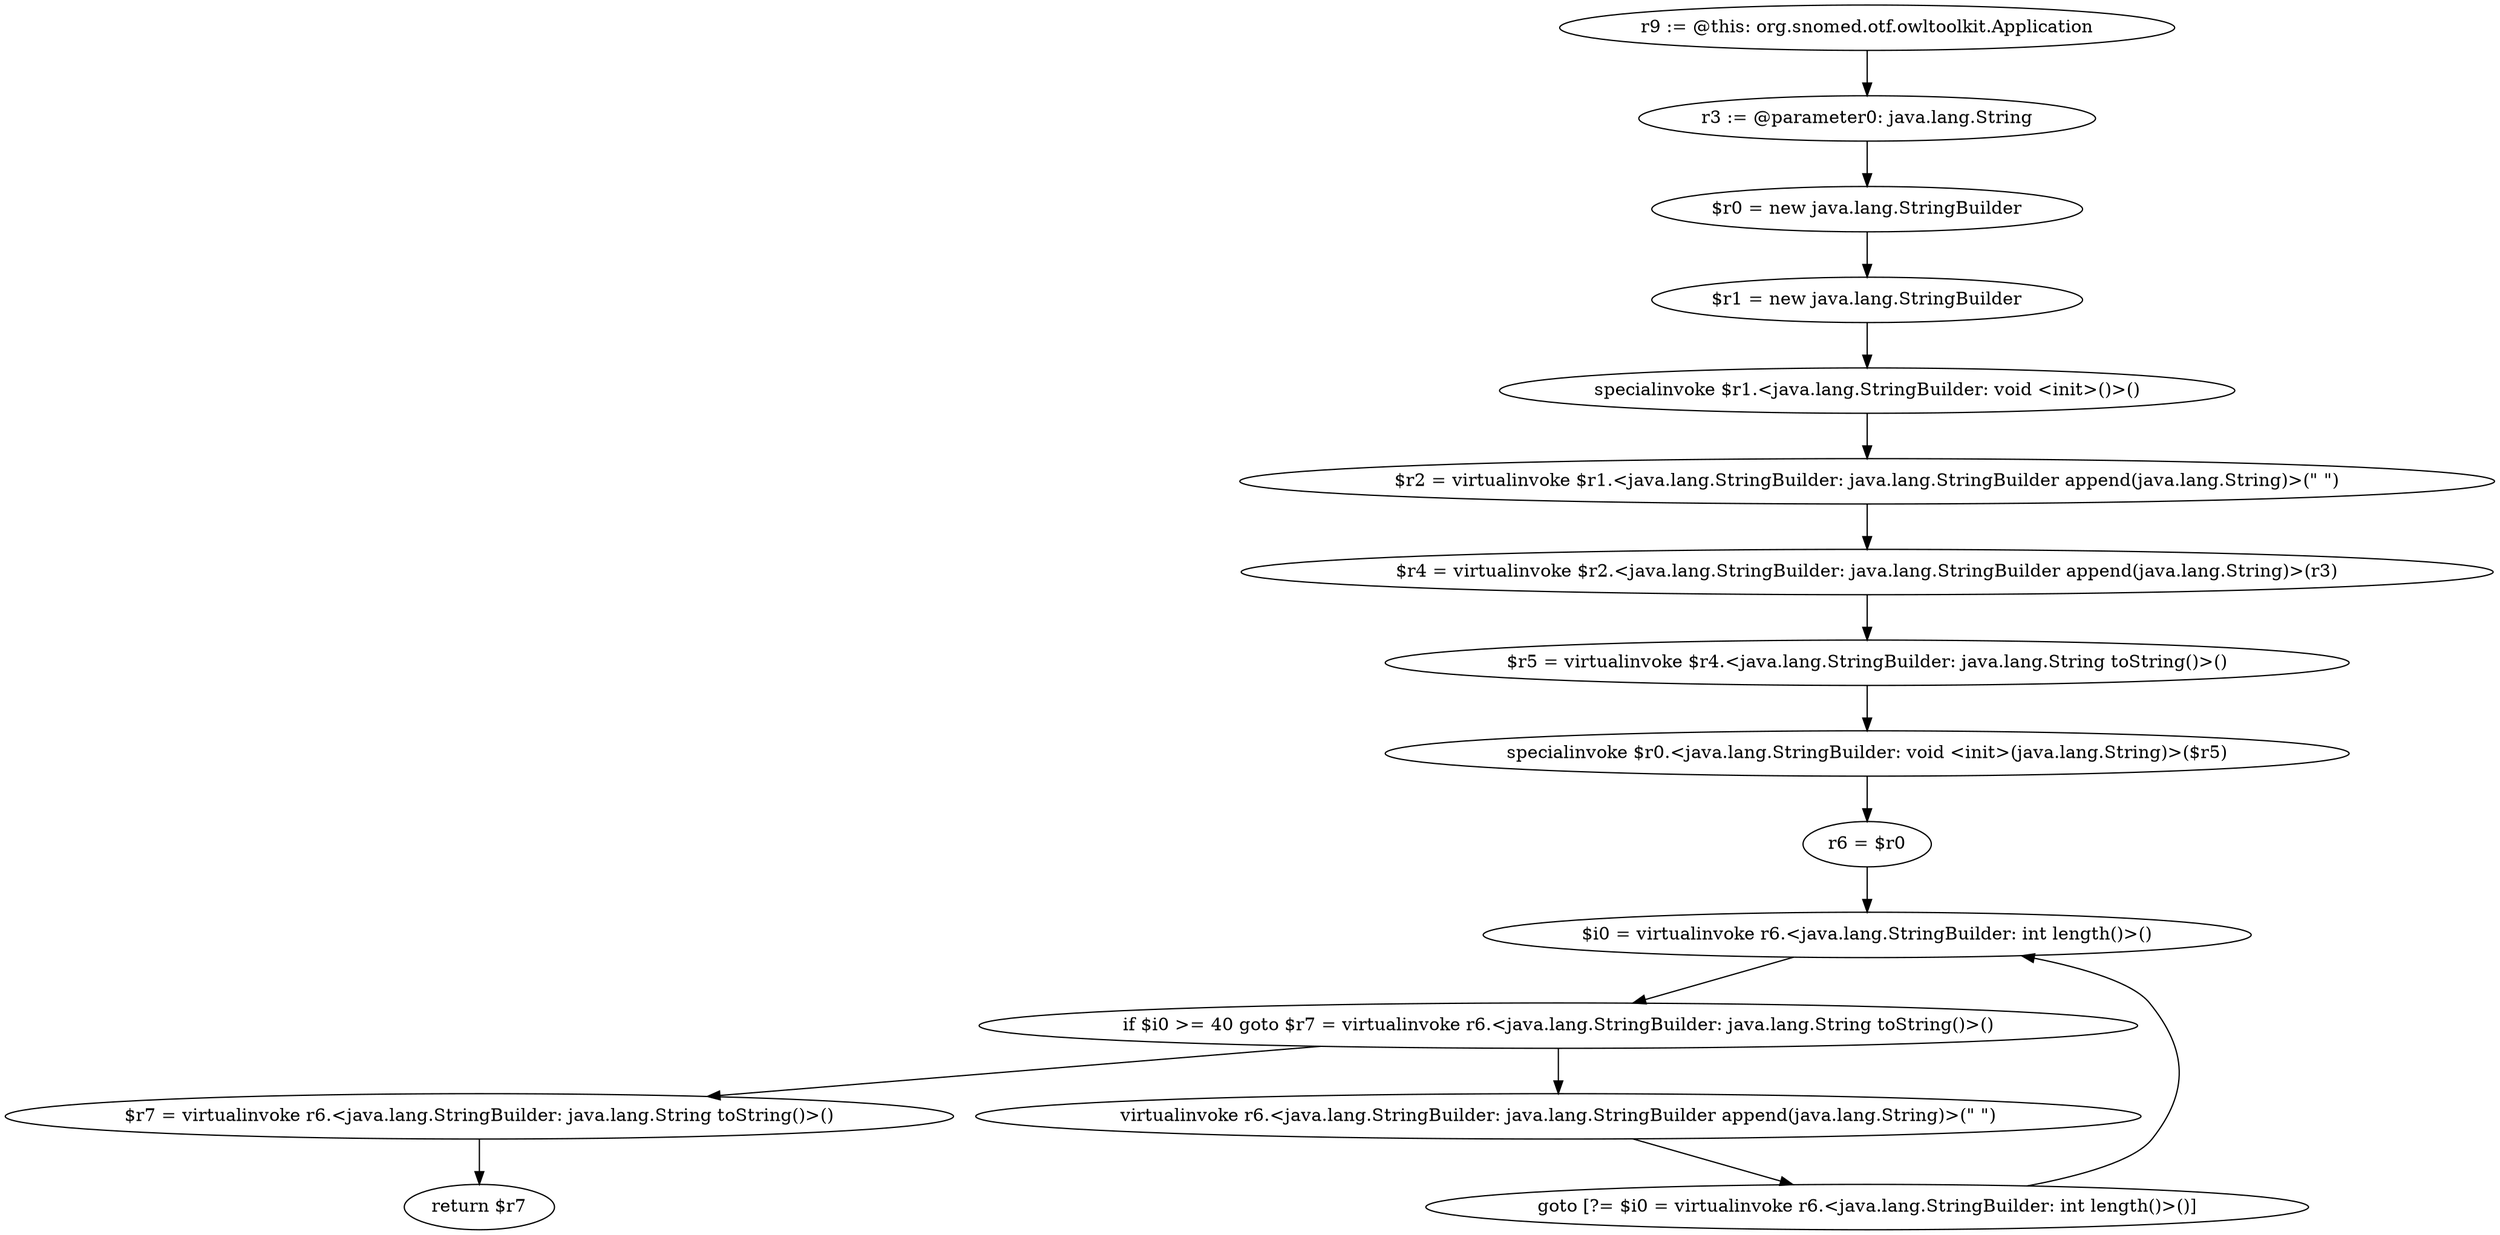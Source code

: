digraph "unitGraph" {
    "r9 := @this: org.snomed.otf.owltoolkit.Application"
    "r3 := @parameter0: java.lang.String"
    "$r0 = new java.lang.StringBuilder"
    "$r1 = new java.lang.StringBuilder"
    "specialinvoke $r1.<java.lang.StringBuilder: void <init>()>()"
    "$r2 = virtualinvoke $r1.<java.lang.StringBuilder: java.lang.StringBuilder append(java.lang.String)>(\" \")"
    "$r4 = virtualinvoke $r2.<java.lang.StringBuilder: java.lang.StringBuilder append(java.lang.String)>(r3)"
    "$r5 = virtualinvoke $r4.<java.lang.StringBuilder: java.lang.String toString()>()"
    "specialinvoke $r0.<java.lang.StringBuilder: void <init>(java.lang.String)>($r5)"
    "r6 = $r0"
    "$i0 = virtualinvoke r6.<java.lang.StringBuilder: int length()>()"
    "if $i0 >= 40 goto $r7 = virtualinvoke r6.<java.lang.StringBuilder: java.lang.String toString()>()"
    "virtualinvoke r6.<java.lang.StringBuilder: java.lang.StringBuilder append(java.lang.String)>(\" \")"
    "goto [?= $i0 = virtualinvoke r6.<java.lang.StringBuilder: int length()>()]"
    "$r7 = virtualinvoke r6.<java.lang.StringBuilder: java.lang.String toString()>()"
    "return $r7"
    "r9 := @this: org.snomed.otf.owltoolkit.Application"->"r3 := @parameter0: java.lang.String";
    "r3 := @parameter0: java.lang.String"->"$r0 = new java.lang.StringBuilder";
    "$r0 = new java.lang.StringBuilder"->"$r1 = new java.lang.StringBuilder";
    "$r1 = new java.lang.StringBuilder"->"specialinvoke $r1.<java.lang.StringBuilder: void <init>()>()";
    "specialinvoke $r1.<java.lang.StringBuilder: void <init>()>()"->"$r2 = virtualinvoke $r1.<java.lang.StringBuilder: java.lang.StringBuilder append(java.lang.String)>(\" \")";
    "$r2 = virtualinvoke $r1.<java.lang.StringBuilder: java.lang.StringBuilder append(java.lang.String)>(\" \")"->"$r4 = virtualinvoke $r2.<java.lang.StringBuilder: java.lang.StringBuilder append(java.lang.String)>(r3)";
    "$r4 = virtualinvoke $r2.<java.lang.StringBuilder: java.lang.StringBuilder append(java.lang.String)>(r3)"->"$r5 = virtualinvoke $r4.<java.lang.StringBuilder: java.lang.String toString()>()";
    "$r5 = virtualinvoke $r4.<java.lang.StringBuilder: java.lang.String toString()>()"->"specialinvoke $r0.<java.lang.StringBuilder: void <init>(java.lang.String)>($r5)";
    "specialinvoke $r0.<java.lang.StringBuilder: void <init>(java.lang.String)>($r5)"->"r6 = $r0";
    "r6 = $r0"->"$i0 = virtualinvoke r6.<java.lang.StringBuilder: int length()>()";
    "$i0 = virtualinvoke r6.<java.lang.StringBuilder: int length()>()"->"if $i0 >= 40 goto $r7 = virtualinvoke r6.<java.lang.StringBuilder: java.lang.String toString()>()";
    "if $i0 >= 40 goto $r7 = virtualinvoke r6.<java.lang.StringBuilder: java.lang.String toString()>()"->"virtualinvoke r6.<java.lang.StringBuilder: java.lang.StringBuilder append(java.lang.String)>(\" \")";
    "if $i0 >= 40 goto $r7 = virtualinvoke r6.<java.lang.StringBuilder: java.lang.String toString()>()"->"$r7 = virtualinvoke r6.<java.lang.StringBuilder: java.lang.String toString()>()";
    "virtualinvoke r6.<java.lang.StringBuilder: java.lang.StringBuilder append(java.lang.String)>(\" \")"->"goto [?= $i0 = virtualinvoke r6.<java.lang.StringBuilder: int length()>()]";
    "goto [?= $i0 = virtualinvoke r6.<java.lang.StringBuilder: int length()>()]"->"$i0 = virtualinvoke r6.<java.lang.StringBuilder: int length()>()";
    "$r7 = virtualinvoke r6.<java.lang.StringBuilder: java.lang.String toString()>()"->"return $r7";
}
